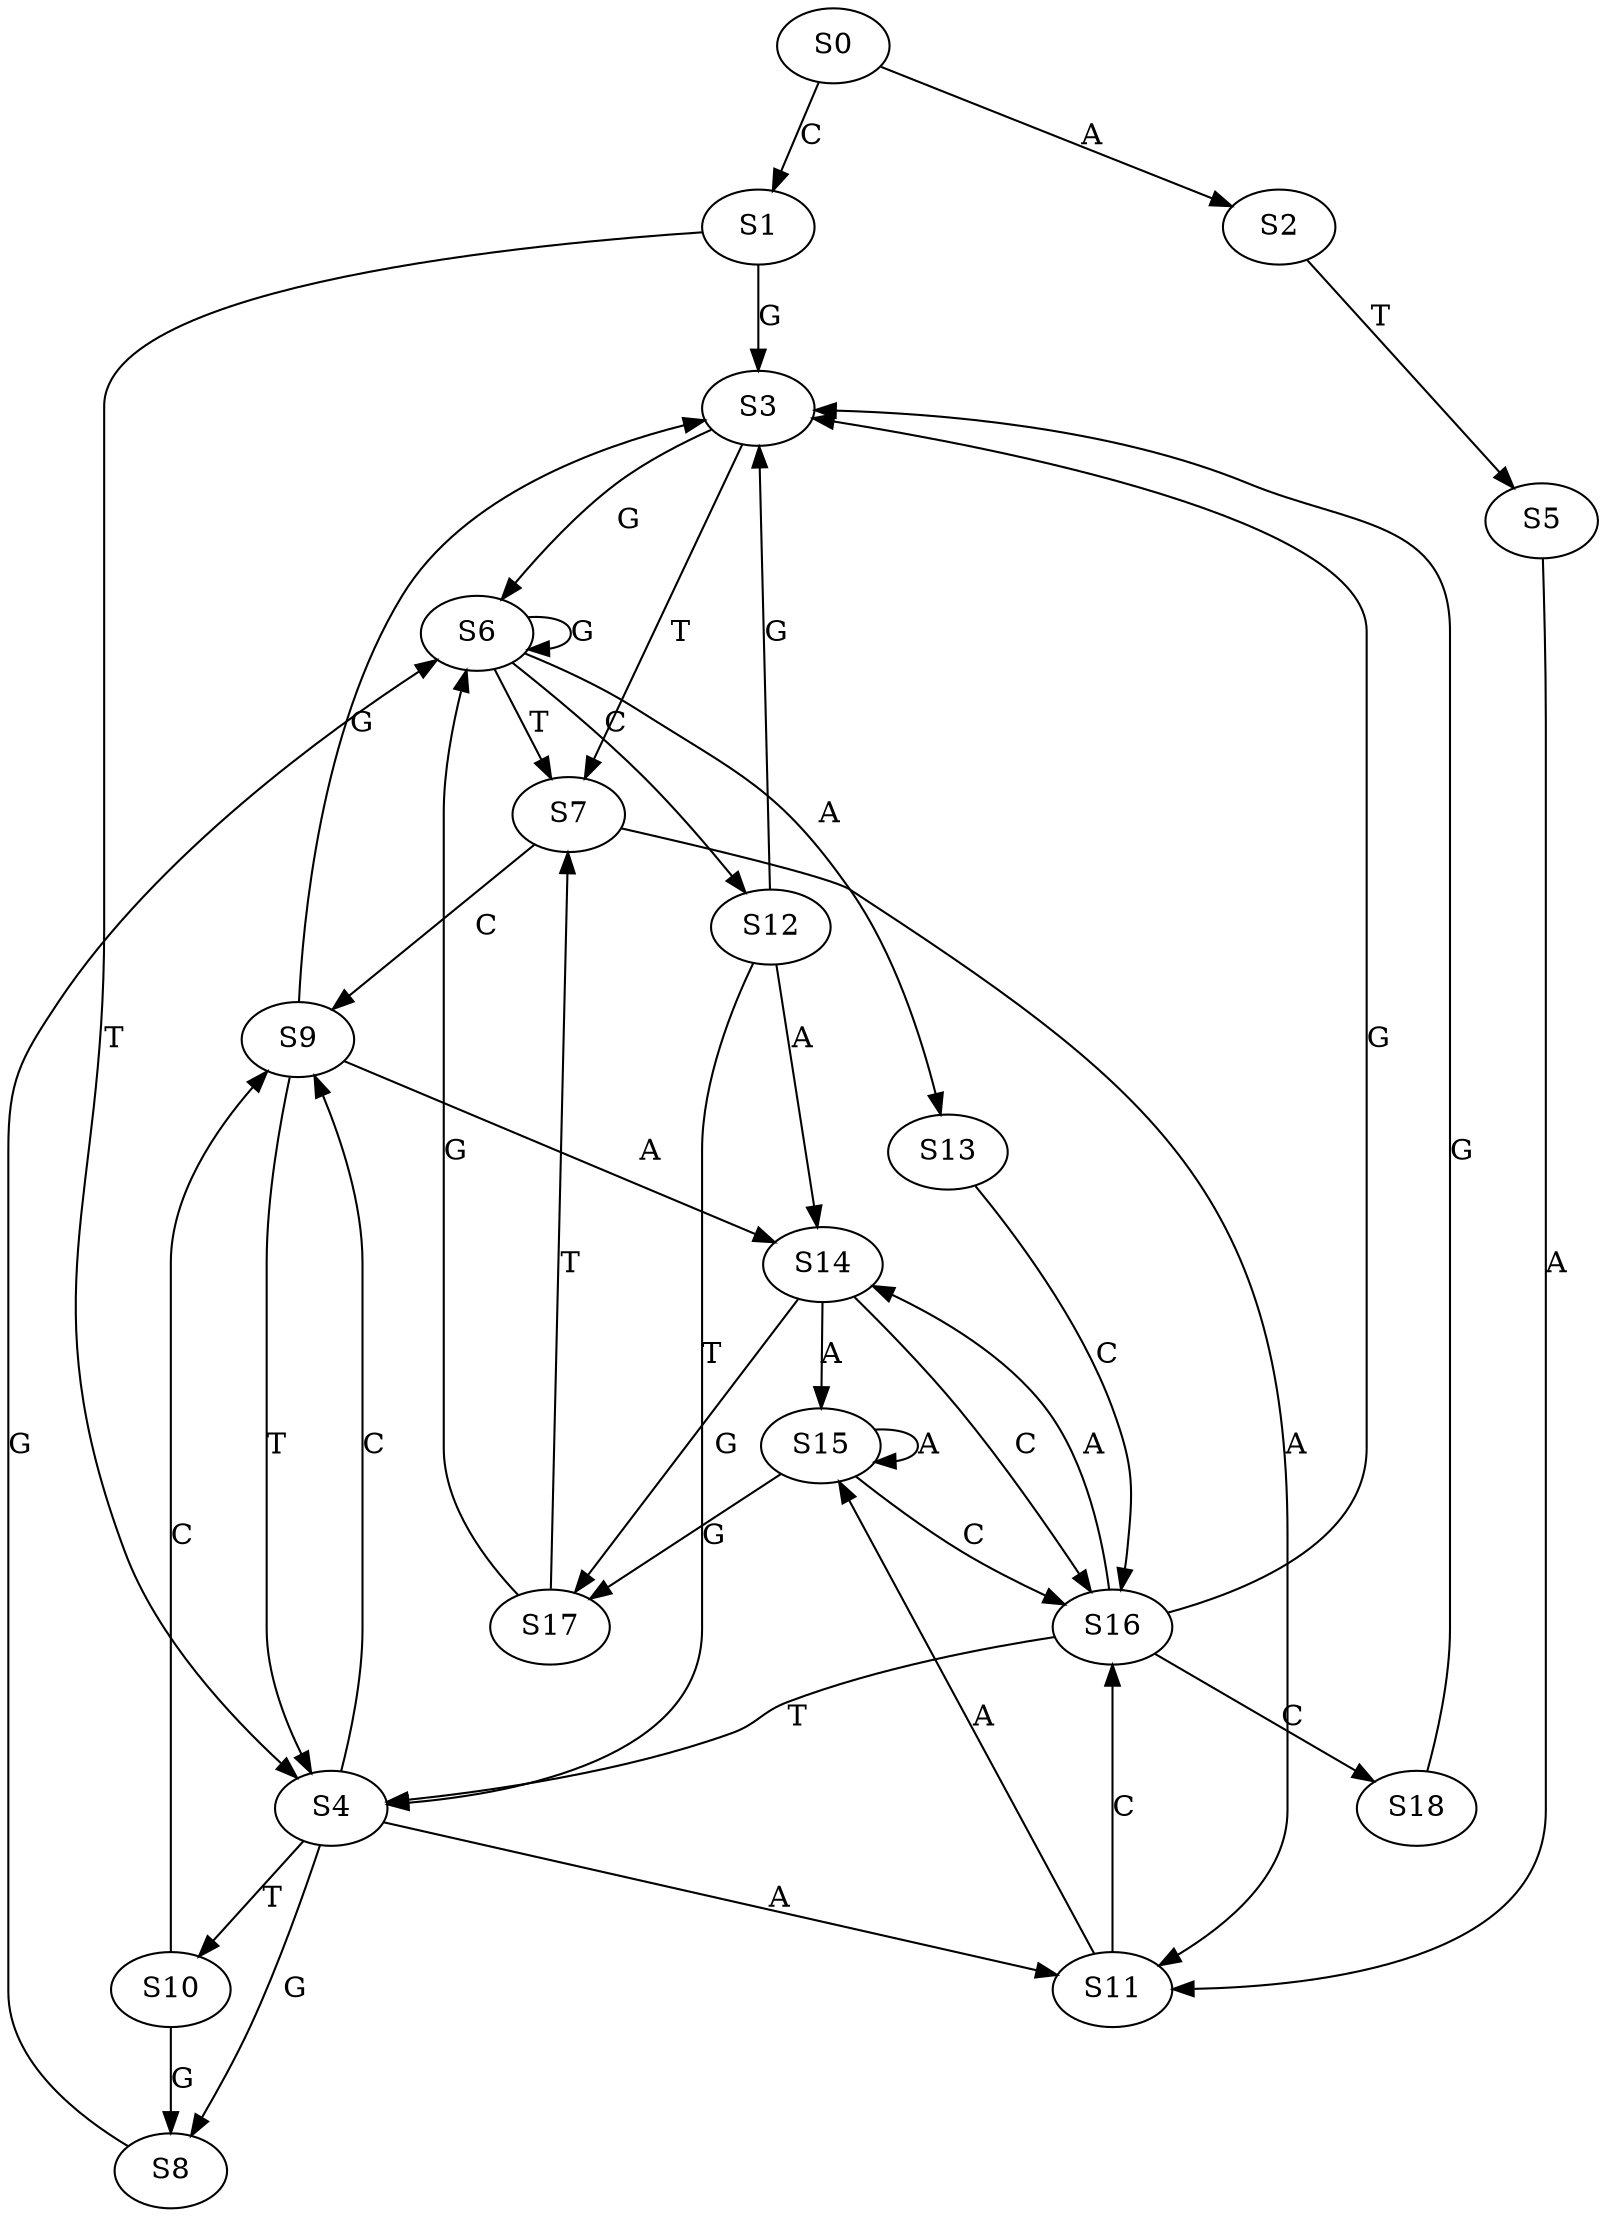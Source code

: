 strict digraph  {
	S0 -> S1 [ label = C ];
	S0 -> S2 [ label = A ];
	S1 -> S3 [ label = G ];
	S1 -> S4 [ label = T ];
	S2 -> S5 [ label = T ];
	S3 -> S6 [ label = G ];
	S3 -> S7 [ label = T ];
	S4 -> S8 [ label = G ];
	S4 -> S9 [ label = C ];
	S4 -> S10 [ label = T ];
	S4 -> S11 [ label = A ];
	S5 -> S11 [ label = A ];
	S6 -> S7 [ label = T ];
	S6 -> S12 [ label = C ];
	S6 -> S6 [ label = G ];
	S6 -> S13 [ label = A ];
	S7 -> S11 [ label = A ];
	S7 -> S9 [ label = C ];
	S8 -> S6 [ label = G ];
	S9 -> S4 [ label = T ];
	S9 -> S14 [ label = A ];
	S9 -> S3 [ label = G ];
	S10 -> S8 [ label = G ];
	S10 -> S9 [ label = C ];
	S11 -> S15 [ label = A ];
	S11 -> S16 [ label = C ];
	S12 -> S3 [ label = G ];
	S12 -> S4 [ label = T ];
	S12 -> S14 [ label = A ];
	S13 -> S16 [ label = C ];
	S14 -> S15 [ label = A ];
	S14 -> S17 [ label = G ];
	S14 -> S16 [ label = C ];
	S15 -> S17 [ label = G ];
	S15 -> S16 [ label = C ];
	S15 -> S15 [ label = A ];
	S16 -> S14 [ label = A ];
	S16 -> S18 [ label = C ];
	S16 -> S4 [ label = T ];
	S16 -> S3 [ label = G ];
	S17 -> S6 [ label = G ];
	S17 -> S7 [ label = T ];
	S18 -> S3 [ label = G ];
}
